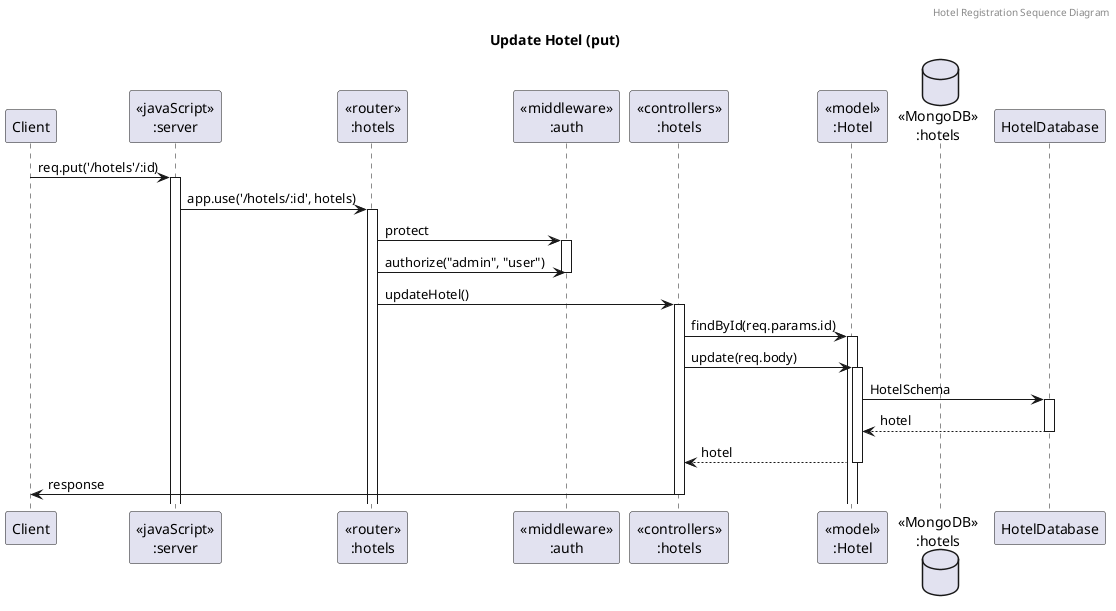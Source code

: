 @startuml Update Hotel

header Hotel Registration Sequence Diagram
title "Update Hotel (put)"

participant "Client" as client
participant "<<javaScript>>\n:server" as server
participant "<<router>>\n:hotels" as routerHotels
participant "<<middleware>>\n:auth" as middlewareAuth
participant "<<controllers>>\n:hotels" as controllersHotel
participant "<<model>>\n:Hotel" as modelHotel
database "<<MongoDB>>\n:hotels" as Hoteldatabase

client->server ++:req.put('/hotels'/:id)
server->routerHotels ++:app.use('/hotels/:id', hotels)

routerHotels -> middlewareAuth ++: protect
routerHotels -> middlewareAuth: authorize("admin", "user")
deactivate middlewareAuth

routerHotels -> controllersHotel ++:updateHotel()
controllersHotel->modelHotel ++:findById(req.params.id)
controllersHotel->modelHotel ++:update(req.body)
modelHotel ->HotelDatabase ++: HotelSchema
HotelDatabase --> modelHotel --: hotel
controllersHotel <-- modelHotel --:hotel
controllersHotel->client --:response


@enduml
